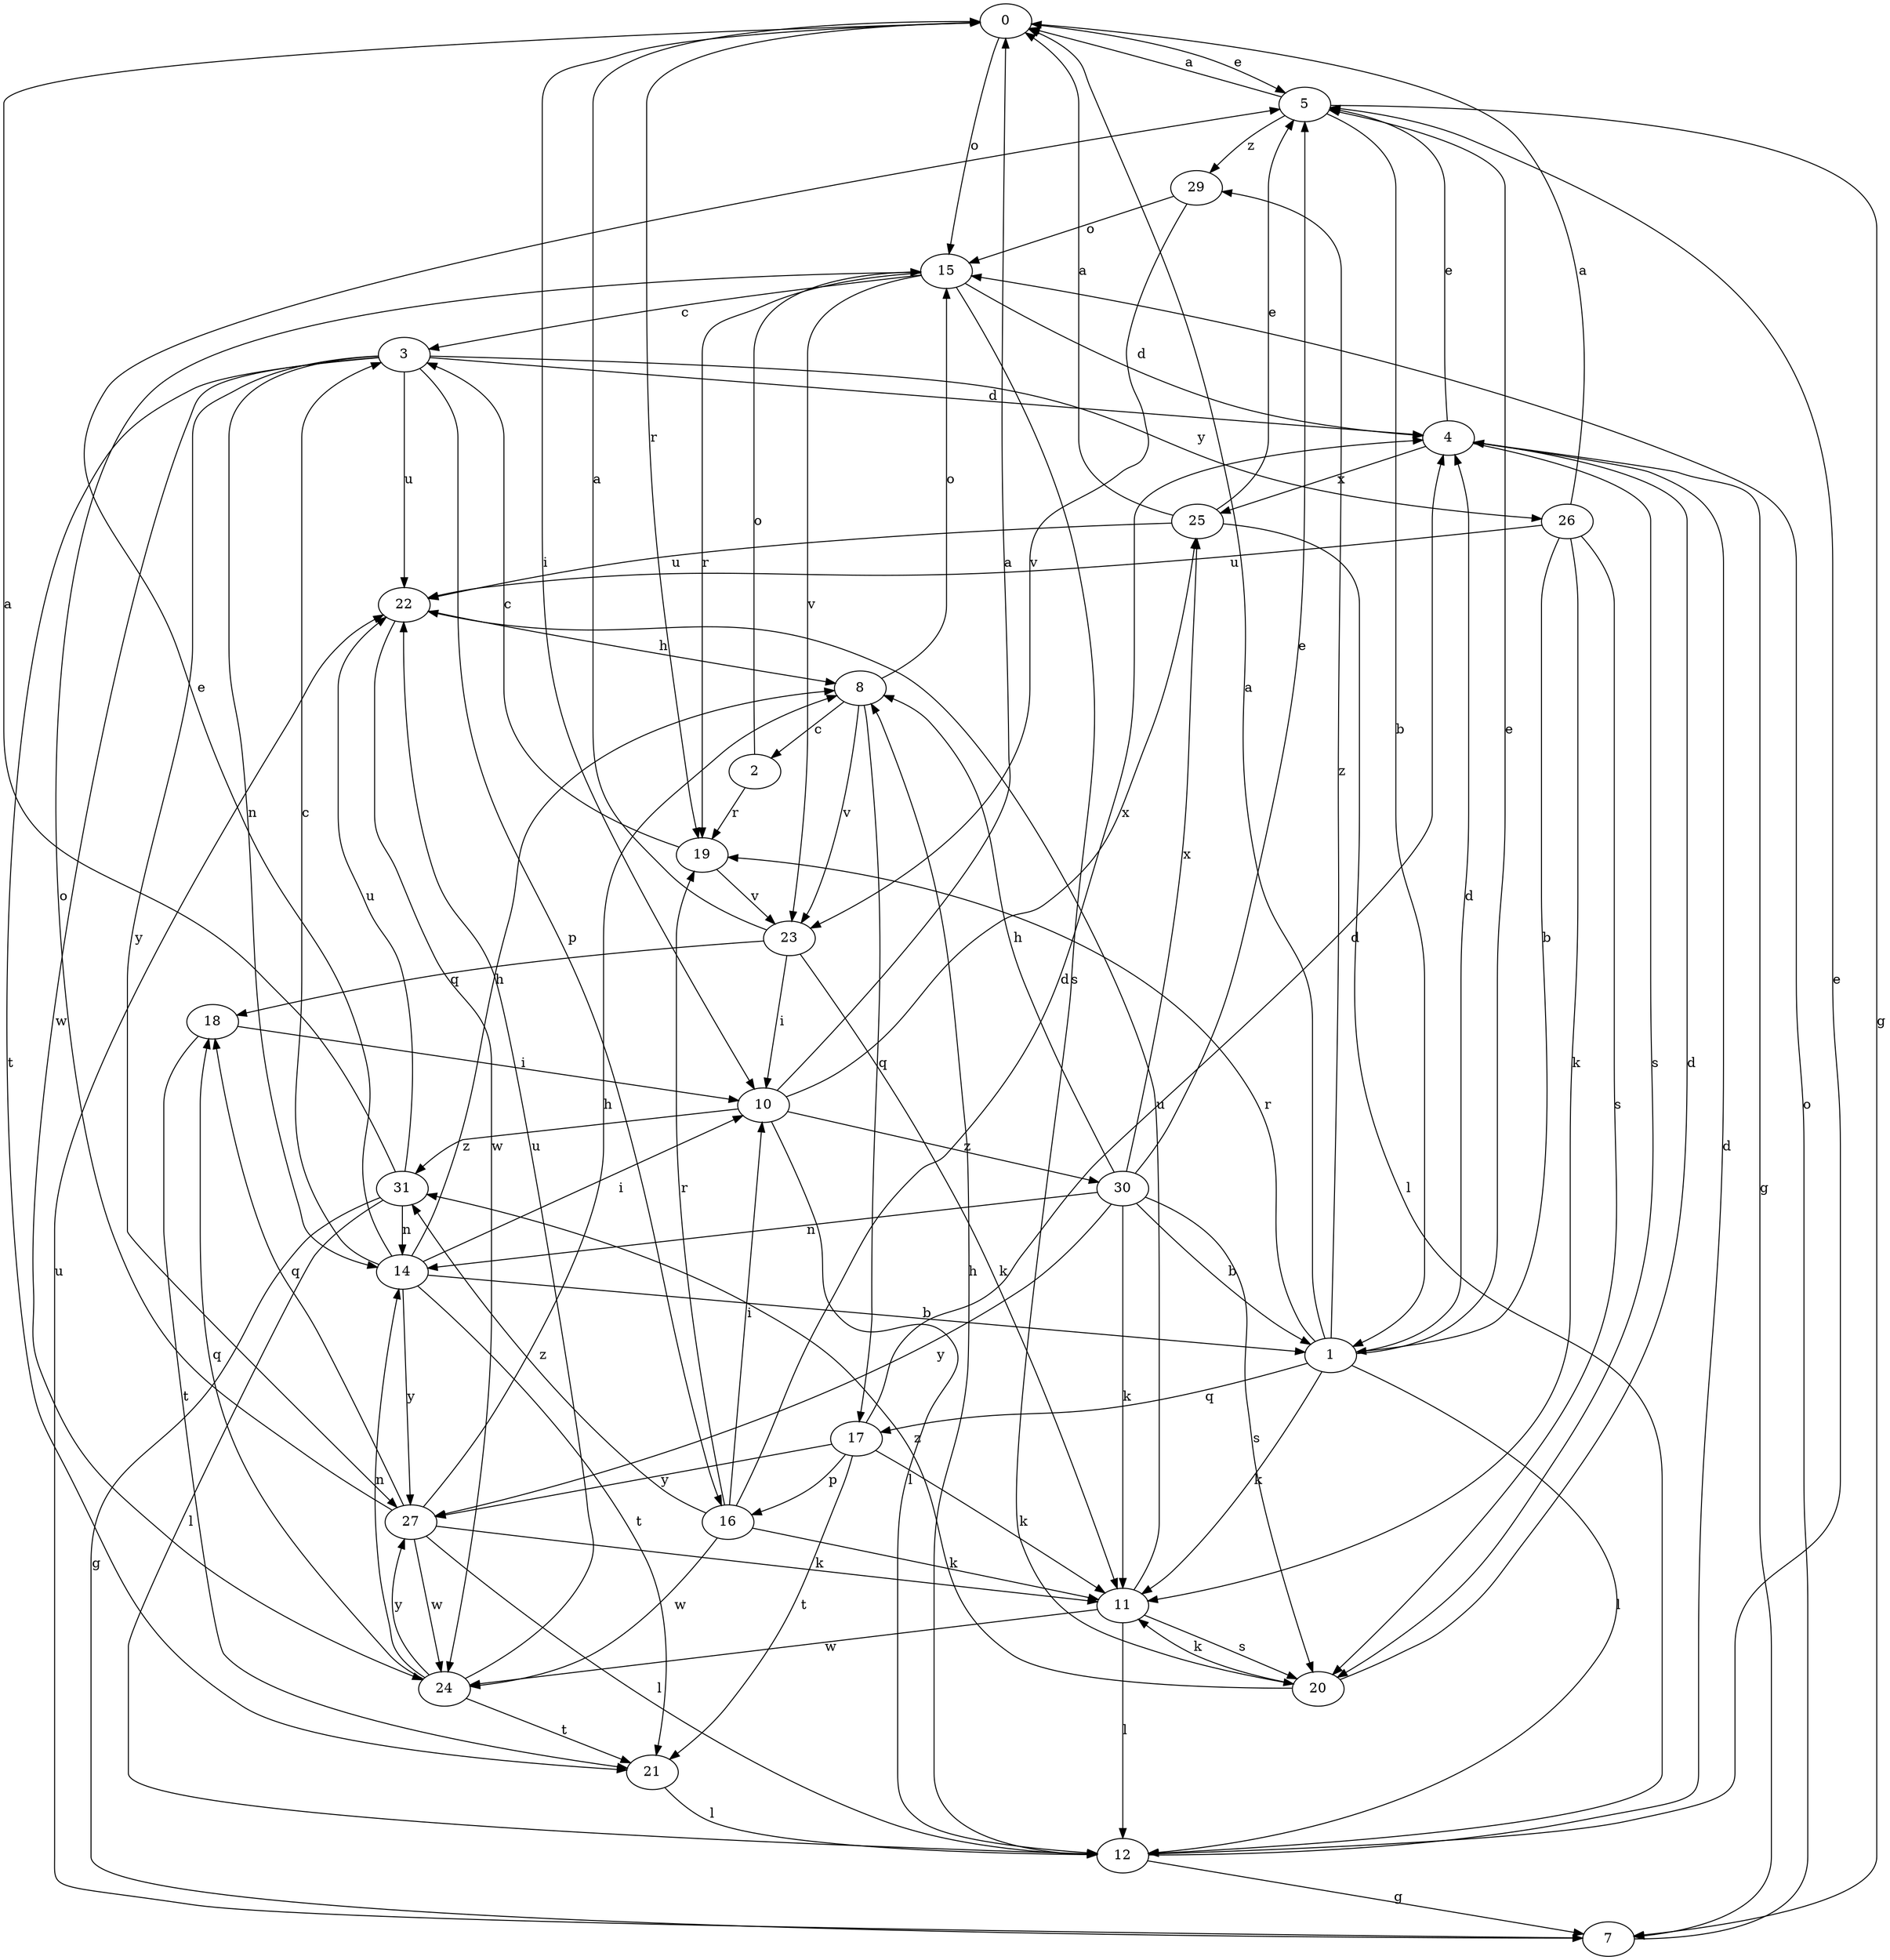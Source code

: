 strict digraph  {
0;
1;
2;
3;
4;
5;
7;
8;
10;
11;
12;
14;
15;
16;
17;
18;
19;
20;
21;
22;
23;
24;
25;
26;
27;
29;
30;
31;
0 -> 5  [label=e];
0 -> 10  [label=i];
0 -> 15  [label=o];
0 -> 19  [label=r];
1 -> 0  [label=a];
1 -> 4  [label=d];
1 -> 5  [label=e];
1 -> 11  [label=k];
1 -> 12  [label=l];
1 -> 17  [label=q];
1 -> 19  [label=r];
1 -> 29  [label=z];
2 -> 15  [label=o];
2 -> 19  [label=r];
3 -> 4  [label=d];
3 -> 14  [label=n];
3 -> 16  [label=p];
3 -> 21  [label=t];
3 -> 22  [label=u];
3 -> 24  [label=w];
3 -> 26  [label=y];
3 -> 27  [label=y];
4 -> 5  [label=e];
4 -> 7  [label=g];
4 -> 20  [label=s];
4 -> 25  [label=x];
5 -> 0  [label=a];
5 -> 1  [label=b];
5 -> 7  [label=g];
5 -> 29  [label=z];
7 -> 15  [label=o];
7 -> 22  [label=u];
8 -> 2  [label=c];
8 -> 15  [label=o];
8 -> 17  [label=q];
8 -> 23  [label=v];
10 -> 0  [label=a];
10 -> 12  [label=l];
10 -> 25  [label=x];
10 -> 30  [label=z];
10 -> 31  [label=z];
11 -> 12  [label=l];
11 -> 20  [label=s];
11 -> 22  [label=u];
11 -> 24  [label=w];
12 -> 4  [label=d];
12 -> 5  [label=e];
12 -> 7  [label=g];
12 -> 8  [label=h];
14 -> 1  [label=b];
14 -> 3  [label=c];
14 -> 5  [label=e];
14 -> 8  [label=h];
14 -> 10  [label=i];
14 -> 21  [label=t];
14 -> 27  [label=y];
15 -> 3  [label=c];
15 -> 4  [label=d];
15 -> 19  [label=r];
15 -> 20  [label=s];
15 -> 23  [label=v];
16 -> 4  [label=d];
16 -> 10  [label=i];
16 -> 11  [label=k];
16 -> 19  [label=r];
16 -> 24  [label=w];
16 -> 31  [label=z];
17 -> 4  [label=d];
17 -> 11  [label=k];
17 -> 16  [label=p];
17 -> 21  [label=t];
17 -> 27  [label=y];
18 -> 10  [label=i];
18 -> 21  [label=t];
19 -> 3  [label=c];
19 -> 23  [label=v];
20 -> 4  [label=d];
20 -> 11  [label=k];
20 -> 31  [label=z];
21 -> 12  [label=l];
22 -> 8  [label=h];
22 -> 24  [label=w];
23 -> 0  [label=a];
23 -> 10  [label=i];
23 -> 11  [label=k];
23 -> 18  [label=q];
24 -> 14  [label=n];
24 -> 18  [label=q];
24 -> 21  [label=t];
24 -> 22  [label=u];
24 -> 27  [label=y];
25 -> 0  [label=a];
25 -> 5  [label=e];
25 -> 12  [label=l];
25 -> 22  [label=u];
26 -> 0  [label=a];
26 -> 1  [label=b];
26 -> 11  [label=k];
26 -> 20  [label=s];
26 -> 22  [label=u];
27 -> 8  [label=h];
27 -> 11  [label=k];
27 -> 12  [label=l];
27 -> 15  [label=o];
27 -> 18  [label=q];
27 -> 24  [label=w];
29 -> 15  [label=o];
29 -> 23  [label=v];
30 -> 1  [label=b];
30 -> 5  [label=e];
30 -> 8  [label=h];
30 -> 11  [label=k];
30 -> 14  [label=n];
30 -> 20  [label=s];
30 -> 25  [label=x];
30 -> 27  [label=y];
31 -> 0  [label=a];
31 -> 7  [label=g];
31 -> 12  [label=l];
31 -> 14  [label=n];
31 -> 22  [label=u];
}
